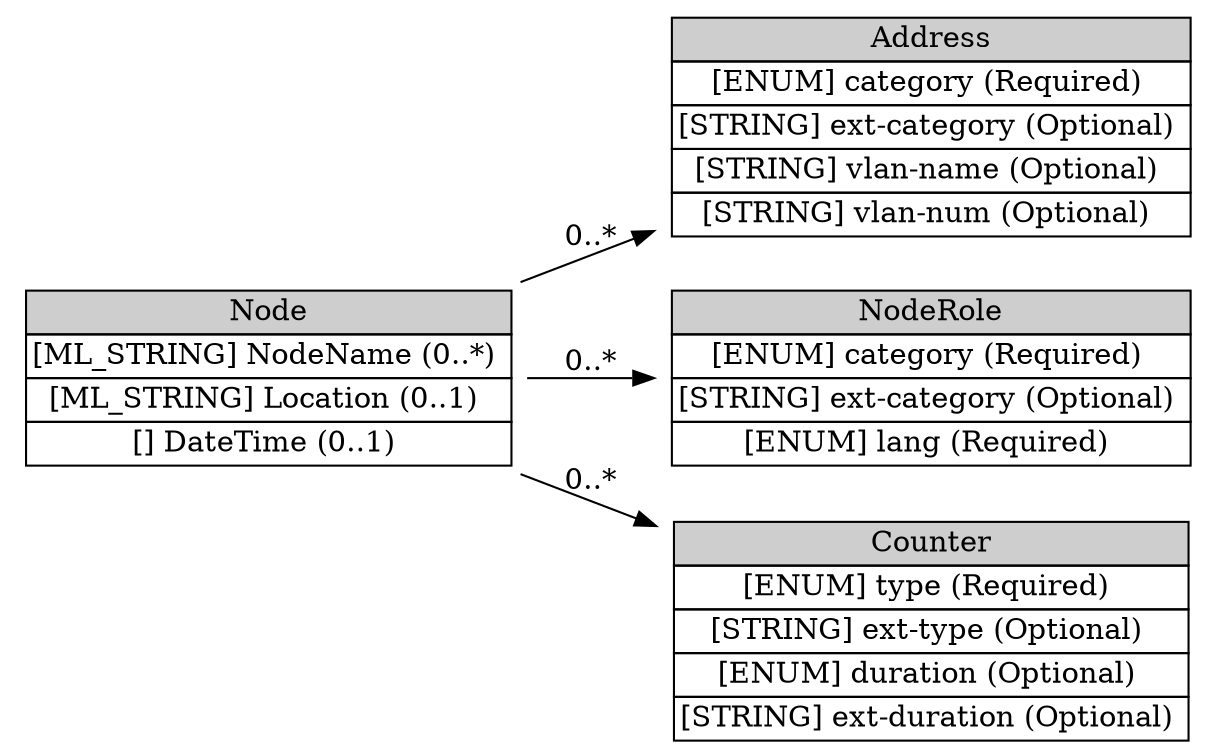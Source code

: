 digraph "Node" {
	graph [rankdir=LR];
	node [label="\N"];
	graph [bb="0,0,560,340"];
	"Node" [label=<<table BORDER="0" CELLBORDER="1" CELLSPACING="0"> <tr > <td BGCOLOR="#CECECE" HREF="#" TITLE="The Node class names a system (e.g., PC, router) or network. ">Node</td> </tr>" %<tr><td HREF="#" TITLE="The name of the Node (e.g., fully qualified domain name).  This information MUST be provided if no Address information is given.">[ML_STRING] NodeName (0..*) </td></tr>%<tr><td HREF="#" TITLE="A free-from description of the physical location of the equipment.">[ML_STRING] Location (0..1) </td></tr>%<tr><td HREF="#" TITLE="A timestamp of when the resolution between the name and address was performed.  This information SHOULD be provided if both an Address and NodeName are specified.">[] DateTime (0..1) </td></tr>%</table>>, shape=plaintext, pos="120,170", width="3.3333", height="1.2361"];
	Address [label=<<table BORDER="0" CELLBORDER="1" CELLSPACING="0"> <tr > <td BGCOLOR="#CECECE" HREF="#" TITLE="The Address class represents a hardware (layer-2), network (layer-3), or application (layer-7) address. ">Address</td> </tr>" %<tr><td HREF="#" TITLE="The type of address represented.  The permitted values for this attribute are shown below.  The default value is &quot;ipv4-addr&quot;.">[ENUM] category (Required) </td></tr>%<tr><td HREF="#" TITLE="A means by which to extend the category attribute.  See Section 5.1.">[STRING] ext-category (Optional) </td></tr>%<tr><td HREF="#" TITLE="The name of the Virtual LAN to which the address belongs.">[STRING] vlan-name (Optional) </td></tr>%<tr><td HREF="#" TITLE="The number of the Virtual LAN to which the address belongs.">[STRING] vlan-num (Optional) </td></tr>%</table>>, shape=plaintext, pos="431,286", width="3.5833", height="1.5139"];
	NodeRole [label=<<table BORDER="0" CELLBORDER="1" CELLSPACING="0"> <tr > <td BGCOLOR="#CECECE" HREF="#" TITLE="The NodeRole class describes the intended function performed by a particular host. ">NodeRole</td> </tr>" %<tr><td HREF="#" TITLE="Functionality provided by a node.">[ENUM] category (Required) </td></tr>%<tr><td HREF="#" TITLE="A means by which to extend the category attribute.  See Section 5.1.">[STRING] ext-category (Optional) </td></tr>%<tr><td HREF="#" TITLE="A valid language code per RFC 4646 [7] constrained by the definition of &quot;xs:language&quot;.  The interpretation of this code is described in Section 6.">[ENUM] lang (Required) </td></tr>%</table>>, shape=plaintext, pos="431,170", width="3.5833", height="1.2361"];
	Counter [label=<<table BORDER="0" CELLBORDER="1" CELLSPACING="0"> <tr > <td BGCOLOR="#CECECE" HREF="#" TITLE="The Counter class summarize multiple occurrences of some event, or conveys counts or rates on various features (e.g., packets, sessions, events). ">Counter</td> </tr>" %<tr><td HREF="#" TITLE="Specifies the units of the element content.">[ENUM] type (Required) </td></tr>%<tr><td HREF="#" TITLE="A means by which to extend the type attribute. See Section 5.1.">[STRING] ext-type (Optional) </td></tr>%<tr><td HREF="#" TITLE="If present, the Counter class represents a rate rather than a count over the entire event.  In that case, this attribute specifies the denominator of the rate (where the type attribute specified the nominator).  The possible values of this attribute are defined in Section 3.10.2">[ENUM] duration (Optional) </td></tr>%<tr><td HREF="#" TITLE="A means by which to extend the duration attribute.  See Section 5.1.">[STRING] ext-duration (Optional) </td></tr>%</table>>, shape=plaintext, pos="431,54", width="3.5556", height="1.5139"];
	"Node" -> Address [label="0..*", pos="e,301.9,237.85 238.02,214.02 255.8,220.65 274.27,227.54 292.43,234.32", lp="271,236.5"];
	"Node" -> NodeRole [label="0..*", pos="e,301.8,170 240.24,170 257.1,170 274.55,170 291.72,170", lp="271,178.5"];
	"Node" -> Counter [label="0..*", pos="e,302.42,101.96 238.02,125.98 255.94,119.29 274.58,112.34 292.88,105.52", lp="271,123.5"];
}
